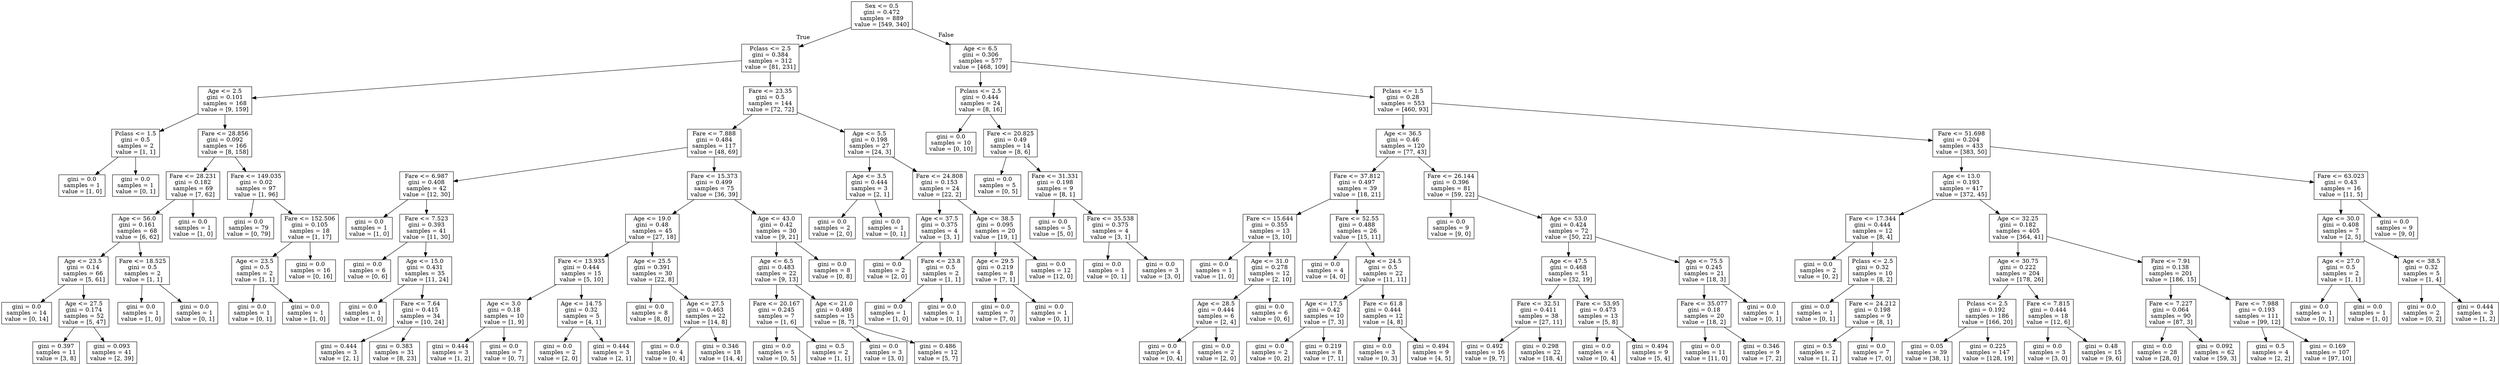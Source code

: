 digraph Tree {
node [shape=box] ;
0 [label="Sex <= 0.5\ngini = 0.472\nsamples = 889\nvalue = [549, 340]"] ;
1 [label="Pclass <= 2.5\ngini = 0.384\nsamples = 312\nvalue = [81, 231]"] ;
0 -> 1 [labeldistance=2.5, labelangle=45, headlabel="True"] ;
2 [label="Age <= 2.5\ngini = 0.101\nsamples = 168\nvalue = [9, 159]"] ;
1 -> 2 ;
3 [label="Pclass <= 1.5\ngini = 0.5\nsamples = 2\nvalue = [1, 1]"] ;
2 -> 3 ;
4 [label="gini = 0.0\nsamples = 1\nvalue = [1, 0]"] ;
3 -> 4 ;
5 [label="gini = 0.0\nsamples = 1\nvalue = [0, 1]"] ;
3 -> 5 ;
6 [label="Fare <= 28.856\ngini = 0.092\nsamples = 166\nvalue = [8, 158]"] ;
2 -> 6 ;
7 [label="Fare <= 28.231\ngini = 0.182\nsamples = 69\nvalue = [7, 62]"] ;
6 -> 7 ;
8 [label="Age <= 56.0\ngini = 0.161\nsamples = 68\nvalue = [6, 62]"] ;
7 -> 8 ;
9 [label="Age <= 23.5\ngini = 0.14\nsamples = 66\nvalue = [5, 61]"] ;
8 -> 9 ;
10 [label="gini = 0.0\nsamples = 14\nvalue = [0, 14]"] ;
9 -> 10 ;
11 [label="Age <= 27.5\ngini = 0.174\nsamples = 52\nvalue = [5, 47]"] ;
9 -> 11 ;
12 [label="gini = 0.397\nsamples = 11\nvalue = [3, 8]"] ;
11 -> 12 ;
13 [label="gini = 0.093\nsamples = 41\nvalue = [2, 39]"] ;
11 -> 13 ;
14 [label="Fare <= 18.525\ngini = 0.5\nsamples = 2\nvalue = [1, 1]"] ;
8 -> 14 ;
15 [label="gini = 0.0\nsamples = 1\nvalue = [1, 0]"] ;
14 -> 15 ;
16 [label="gini = 0.0\nsamples = 1\nvalue = [0, 1]"] ;
14 -> 16 ;
17 [label="gini = 0.0\nsamples = 1\nvalue = [1, 0]"] ;
7 -> 17 ;
18 [label="Fare <= 149.035\ngini = 0.02\nsamples = 97\nvalue = [1, 96]"] ;
6 -> 18 ;
19 [label="gini = 0.0\nsamples = 79\nvalue = [0, 79]"] ;
18 -> 19 ;
20 [label="Fare <= 152.506\ngini = 0.105\nsamples = 18\nvalue = [1, 17]"] ;
18 -> 20 ;
21 [label="Age <= 23.5\ngini = 0.5\nsamples = 2\nvalue = [1, 1]"] ;
20 -> 21 ;
22 [label="gini = 0.0\nsamples = 1\nvalue = [0, 1]"] ;
21 -> 22 ;
23 [label="gini = 0.0\nsamples = 1\nvalue = [1, 0]"] ;
21 -> 23 ;
24 [label="gini = 0.0\nsamples = 16\nvalue = [0, 16]"] ;
20 -> 24 ;
25 [label="Fare <= 23.35\ngini = 0.5\nsamples = 144\nvalue = [72, 72]"] ;
1 -> 25 ;
26 [label="Fare <= 7.888\ngini = 0.484\nsamples = 117\nvalue = [48, 69]"] ;
25 -> 26 ;
27 [label="Fare <= 6.987\ngini = 0.408\nsamples = 42\nvalue = [12, 30]"] ;
26 -> 27 ;
28 [label="gini = 0.0\nsamples = 1\nvalue = [1, 0]"] ;
27 -> 28 ;
29 [label="Fare <= 7.523\ngini = 0.393\nsamples = 41\nvalue = [11, 30]"] ;
27 -> 29 ;
30 [label="gini = 0.0\nsamples = 6\nvalue = [0, 6]"] ;
29 -> 30 ;
31 [label="Age <= 15.0\ngini = 0.431\nsamples = 35\nvalue = [11, 24]"] ;
29 -> 31 ;
32 [label="gini = 0.0\nsamples = 1\nvalue = [1, 0]"] ;
31 -> 32 ;
33 [label="Fare <= 7.64\ngini = 0.415\nsamples = 34\nvalue = [10, 24]"] ;
31 -> 33 ;
34 [label="gini = 0.444\nsamples = 3\nvalue = [2, 1]"] ;
33 -> 34 ;
35 [label="gini = 0.383\nsamples = 31\nvalue = [8, 23]"] ;
33 -> 35 ;
36 [label="Fare <= 15.373\ngini = 0.499\nsamples = 75\nvalue = [36, 39]"] ;
26 -> 36 ;
37 [label="Age <= 19.0\ngini = 0.48\nsamples = 45\nvalue = [27, 18]"] ;
36 -> 37 ;
38 [label="Fare <= 13.935\ngini = 0.444\nsamples = 15\nvalue = [5, 10]"] ;
37 -> 38 ;
39 [label="Age <= 3.0\ngini = 0.18\nsamples = 10\nvalue = [1, 9]"] ;
38 -> 39 ;
40 [label="gini = 0.444\nsamples = 3\nvalue = [1, 2]"] ;
39 -> 40 ;
41 [label="gini = 0.0\nsamples = 7\nvalue = [0, 7]"] ;
39 -> 41 ;
42 [label="Age <= 14.75\ngini = 0.32\nsamples = 5\nvalue = [4, 1]"] ;
38 -> 42 ;
43 [label="gini = 0.0\nsamples = 2\nvalue = [2, 0]"] ;
42 -> 43 ;
44 [label="gini = 0.444\nsamples = 3\nvalue = [2, 1]"] ;
42 -> 44 ;
45 [label="Age <= 25.5\ngini = 0.391\nsamples = 30\nvalue = [22, 8]"] ;
37 -> 45 ;
46 [label="gini = 0.0\nsamples = 8\nvalue = [8, 0]"] ;
45 -> 46 ;
47 [label="Age <= 27.5\ngini = 0.463\nsamples = 22\nvalue = [14, 8]"] ;
45 -> 47 ;
48 [label="gini = 0.0\nsamples = 4\nvalue = [0, 4]"] ;
47 -> 48 ;
49 [label="gini = 0.346\nsamples = 18\nvalue = [14, 4]"] ;
47 -> 49 ;
50 [label="Age <= 43.0\ngini = 0.42\nsamples = 30\nvalue = [9, 21]"] ;
36 -> 50 ;
51 [label="Age <= 6.5\ngini = 0.483\nsamples = 22\nvalue = [9, 13]"] ;
50 -> 51 ;
52 [label="Fare <= 20.167\ngini = 0.245\nsamples = 7\nvalue = [1, 6]"] ;
51 -> 52 ;
53 [label="gini = 0.0\nsamples = 5\nvalue = [0, 5]"] ;
52 -> 53 ;
54 [label="gini = 0.5\nsamples = 2\nvalue = [1, 1]"] ;
52 -> 54 ;
55 [label="Age <= 21.0\ngini = 0.498\nsamples = 15\nvalue = [8, 7]"] ;
51 -> 55 ;
56 [label="gini = 0.0\nsamples = 3\nvalue = [3, 0]"] ;
55 -> 56 ;
57 [label="gini = 0.486\nsamples = 12\nvalue = [5, 7]"] ;
55 -> 57 ;
58 [label="gini = 0.0\nsamples = 8\nvalue = [0, 8]"] ;
50 -> 58 ;
59 [label="Age <= 5.5\ngini = 0.198\nsamples = 27\nvalue = [24, 3]"] ;
25 -> 59 ;
60 [label="Age <= 3.5\ngini = 0.444\nsamples = 3\nvalue = [2, 1]"] ;
59 -> 60 ;
61 [label="gini = 0.0\nsamples = 2\nvalue = [2, 0]"] ;
60 -> 61 ;
62 [label="gini = 0.0\nsamples = 1\nvalue = [0, 1]"] ;
60 -> 62 ;
63 [label="Fare <= 24.808\ngini = 0.153\nsamples = 24\nvalue = [22, 2]"] ;
59 -> 63 ;
64 [label="Age <= 37.5\ngini = 0.375\nsamples = 4\nvalue = [3, 1]"] ;
63 -> 64 ;
65 [label="gini = 0.0\nsamples = 2\nvalue = [2, 0]"] ;
64 -> 65 ;
66 [label="Fare <= 23.8\ngini = 0.5\nsamples = 2\nvalue = [1, 1]"] ;
64 -> 66 ;
67 [label="gini = 0.0\nsamples = 1\nvalue = [1, 0]"] ;
66 -> 67 ;
68 [label="gini = 0.0\nsamples = 1\nvalue = [0, 1]"] ;
66 -> 68 ;
69 [label="Age <= 38.5\ngini = 0.095\nsamples = 20\nvalue = [19, 1]"] ;
63 -> 69 ;
70 [label="Age <= 29.5\ngini = 0.219\nsamples = 8\nvalue = [7, 1]"] ;
69 -> 70 ;
71 [label="gini = 0.0\nsamples = 7\nvalue = [7, 0]"] ;
70 -> 71 ;
72 [label="gini = 0.0\nsamples = 1\nvalue = [0, 1]"] ;
70 -> 72 ;
73 [label="gini = 0.0\nsamples = 12\nvalue = [12, 0]"] ;
69 -> 73 ;
74 [label="Age <= 6.5\ngini = 0.306\nsamples = 577\nvalue = [468, 109]"] ;
0 -> 74 [labeldistance=2.5, labelangle=-45, headlabel="False"] ;
75 [label="Pclass <= 2.5\ngini = 0.444\nsamples = 24\nvalue = [8, 16]"] ;
74 -> 75 ;
76 [label="gini = 0.0\nsamples = 10\nvalue = [0, 10]"] ;
75 -> 76 ;
77 [label="Fare <= 20.825\ngini = 0.49\nsamples = 14\nvalue = [8, 6]"] ;
75 -> 77 ;
78 [label="gini = 0.0\nsamples = 5\nvalue = [0, 5]"] ;
77 -> 78 ;
79 [label="Fare <= 31.331\ngini = 0.198\nsamples = 9\nvalue = [8, 1]"] ;
77 -> 79 ;
80 [label="gini = 0.0\nsamples = 5\nvalue = [5, 0]"] ;
79 -> 80 ;
81 [label="Fare <= 35.538\ngini = 0.375\nsamples = 4\nvalue = [3, 1]"] ;
79 -> 81 ;
82 [label="gini = 0.0\nsamples = 1\nvalue = [0, 1]"] ;
81 -> 82 ;
83 [label="gini = 0.0\nsamples = 3\nvalue = [3, 0]"] ;
81 -> 83 ;
84 [label="Pclass <= 1.5\ngini = 0.28\nsamples = 553\nvalue = [460, 93]"] ;
74 -> 84 ;
85 [label="Age <= 36.5\ngini = 0.46\nsamples = 120\nvalue = [77, 43]"] ;
84 -> 85 ;
86 [label="Fare <= 37.812\ngini = 0.497\nsamples = 39\nvalue = [18, 21]"] ;
85 -> 86 ;
87 [label="Fare <= 15.644\ngini = 0.355\nsamples = 13\nvalue = [3, 10]"] ;
86 -> 87 ;
88 [label="gini = 0.0\nsamples = 1\nvalue = [1, 0]"] ;
87 -> 88 ;
89 [label="Age <= 31.0\ngini = 0.278\nsamples = 12\nvalue = [2, 10]"] ;
87 -> 89 ;
90 [label="Age <= 28.5\ngini = 0.444\nsamples = 6\nvalue = [2, 4]"] ;
89 -> 90 ;
91 [label="gini = 0.0\nsamples = 4\nvalue = [0, 4]"] ;
90 -> 91 ;
92 [label="gini = 0.0\nsamples = 2\nvalue = [2, 0]"] ;
90 -> 92 ;
93 [label="gini = 0.0\nsamples = 6\nvalue = [0, 6]"] ;
89 -> 93 ;
94 [label="Fare <= 52.55\ngini = 0.488\nsamples = 26\nvalue = [15, 11]"] ;
86 -> 94 ;
95 [label="gini = 0.0\nsamples = 4\nvalue = [4, 0]"] ;
94 -> 95 ;
96 [label="Age <= 24.5\ngini = 0.5\nsamples = 22\nvalue = [11, 11]"] ;
94 -> 96 ;
97 [label="Age <= 17.5\ngini = 0.42\nsamples = 10\nvalue = [7, 3]"] ;
96 -> 97 ;
98 [label="gini = 0.0\nsamples = 2\nvalue = [0, 2]"] ;
97 -> 98 ;
99 [label="gini = 0.219\nsamples = 8\nvalue = [7, 1]"] ;
97 -> 99 ;
100 [label="Fare <= 61.8\ngini = 0.444\nsamples = 12\nvalue = [4, 8]"] ;
96 -> 100 ;
101 [label="gini = 0.0\nsamples = 3\nvalue = [0, 3]"] ;
100 -> 101 ;
102 [label="gini = 0.494\nsamples = 9\nvalue = [4, 5]"] ;
100 -> 102 ;
103 [label="Fare <= 26.144\ngini = 0.396\nsamples = 81\nvalue = [59, 22]"] ;
85 -> 103 ;
104 [label="gini = 0.0\nsamples = 9\nvalue = [9, 0]"] ;
103 -> 104 ;
105 [label="Age <= 53.0\ngini = 0.424\nsamples = 72\nvalue = [50, 22]"] ;
103 -> 105 ;
106 [label="Age <= 47.5\ngini = 0.468\nsamples = 51\nvalue = [32, 19]"] ;
105 -> 106 ;
107 [label="Fare <= 32.51\ngini = 0.411\nsamples = 38\nvalue = [27, 11]"] ;
106 -> 107 ;
108 [label="gini = 0.492\nsamples = 16\nvalue = [9, 7]"] ;
107 -> 108 ;
109 [label="gini = 0.298\nsamples = 22\nvalue = [18, 4]"] ;
107 -> 109 ;
110 [label="Fare <= 53.95\ngini = 0.473\nsamples = 13\nvalue = [5, 8]"] ;
106 -> 110 ;
111 [label="gini = 0.0\nsamples = 4\nvalue = [0, 4]"] ;
110 -> 111 ;
112 [label="gini = 0.494\nsamples = 9\nvalue = [5, 4]"] ;
110 -> 112 ;
113 [label="Age <= 75.5\ngini = 0.245\nsamples = 21\nvalue = [18, 3]"] ;
105 -> 113 ;
114 [label="Fare <= 35.077\ngini = 0.18\nsamples = 20\nvalue = [18, 2]"] ;
113 -> 114 ;
115 [label="gini = 0.0\nsamples = 11\nvalue = [11, 0]"] ;
114 -> 115 ;
116 [label="gini = 0.346\nsamples = 9\nvalue = [7, 2]"] ;
114 -> 116 ;
117 [label="gini = 0.0\nsamples = 1\nvalue = [0, 1]"] ;
113 -> 117 ;
118 [label="Fare <= 51.698\ngini = 0.204\nsamples = 433\nvalue = [383, 50]"] ;
84 -> 118 ;
119 [label="Age <= 13.0\ngini = 0.193\nsamples = 417\nvalue = [372, 45]"] ;
118 -> 119 ;
120 [label="Fare <= 17.344\ngini = 0.444\nsamples = 12\nvalue = [8, 4]"] ;
119 -> 120 ;
121 [label="gini = 0.0\nsamples = 2\nvalue = [0, 2]"] ;
120 -> 121 ;
122 [label="Pclass <= 2.5\ngini = 0.32\nsamples = 10\nvalue = [8, 2]"] ;
120 -> 122 ;
123 [label="gini = 0.0\nsamples = 1\nvalue = [0, 1]"] ;
122 -> 123 ;
124 [label="Fare <= 24.212\ngini = 0.198\nsamples = 9\nvalue = [8, 1]"] ;
122 -> 124 ;
125 [label="gini = 0.5\nsamples = 2\nvalue = [1, 1]"] ;
124 -> 125 ;
126 [label="gini = 0.0\nsamples = 7\nvalue = [7, 0]"] ;
124 -> 126 ;
127 [label="Age <= 32.25\ngini = 0.182\nsamples = 405\nvalue = [364, 41]"] ;
119 -> 127 ;
128 [label="Age <= 30.75\ngini = 0.222\nsamples = 204\nvalue = [178, 26]"] ;
127 -> 128 ;
129 [label="Pclass <= 2.5\ngini = 0.192\nsamples = 186\nvalue = [166, 20]"] ;
128 -> 129 ;
130 [label="gini = 0.05\nsamples = 39\nvalue = [38, 1]"] ;
129 -> 130 ;
131 [label="gini = 0.225\nsamples = 147\nvalue = [128, 19]"] ;
129 -> 131 ;
132 [label="Fare <= 7.815\ngini = 0.444\nsamples = 18\nvalue = [12, 6]"] ;
128 -> 132 ;
133 [label="gini = 0.0\nsamples = 3\nvalue = [3, 0]"] ;
132 -> 133 ;
134 [label="gini = 0.48\nsamples = 15\nvalue = [9, 6]"] ;
132 -> 134 ;
135 [label="Fare <= 7.91\ngini = 0.138\nsamples = 201\nvalue = [186, 15]"] ;
127 -> 135 ;
136 [label="Fare <= 7.227\ngini = 0.064\nsamples = 90\nvalue = [87, 3]"] ;
135 -> 136 ;
137 [label="gini = 0.0\nsamples = 28\nvalue = [28, 0]"] ;
136 -> 137 ;
138 [label="gini = 0.092\nsamples = 62\nvalue = [59, 3]"] ;
136 -> 138 ;
139 [label="Fare <= 7.988\ngini = 0.193\nsamples = 111\nvalue = [99, 12]"] ;
135 -> 139 ;
140 [label="gini = 0.5\nsamples = 4\nvalue = [2, 2]"] ;
139 -> 140 ;
141 [label="gini = 0.169\nsamples = 107\nvalue = [97, 10]"] ;
139 -> 141 ;
142 [label="Fare <= 63.023\ngini = 0.43\nsamples = 16\nvalue = [11, 5]"] ;
118 -> 142 ;
143 [label="Age <= 30.0\ngini = 0.408\nsamples = 7\nvalue = [2, 5]"] ;
142 -> 143 ;
144 [label="Age <= 27.0\ngini = 0.5\nsamples = 2\nvalue = [1, 1]"] ;
143 -> 144 ;
145 [label="gini = 0.0\nsamples = 1\nvalue = [0, 1]"] ;
144 -> 145 ;
146 [label="gini = 0.0\nsamples = 1\nvalue = [1, 0]"] ;
144 -> 146 ;
147 [label="Age <= 38.5\ngini = 0.32\nsamples = 5\nvalue = [1, 4]"] ;
143 -> 147 ;
148 [label="gini = 0.0\nsamples = 2\nvalue = [0, 2]"] ;
147 -> 148 ;
149 [label="gini = 0.444\nsamples = 3\nvalue = [1, 2]"] ;
147 -> 149 ;
150 [label="gini = 0.0\nsamples = 9\nvalue = [9, 0]"] ;
142 -> 150 ;
}